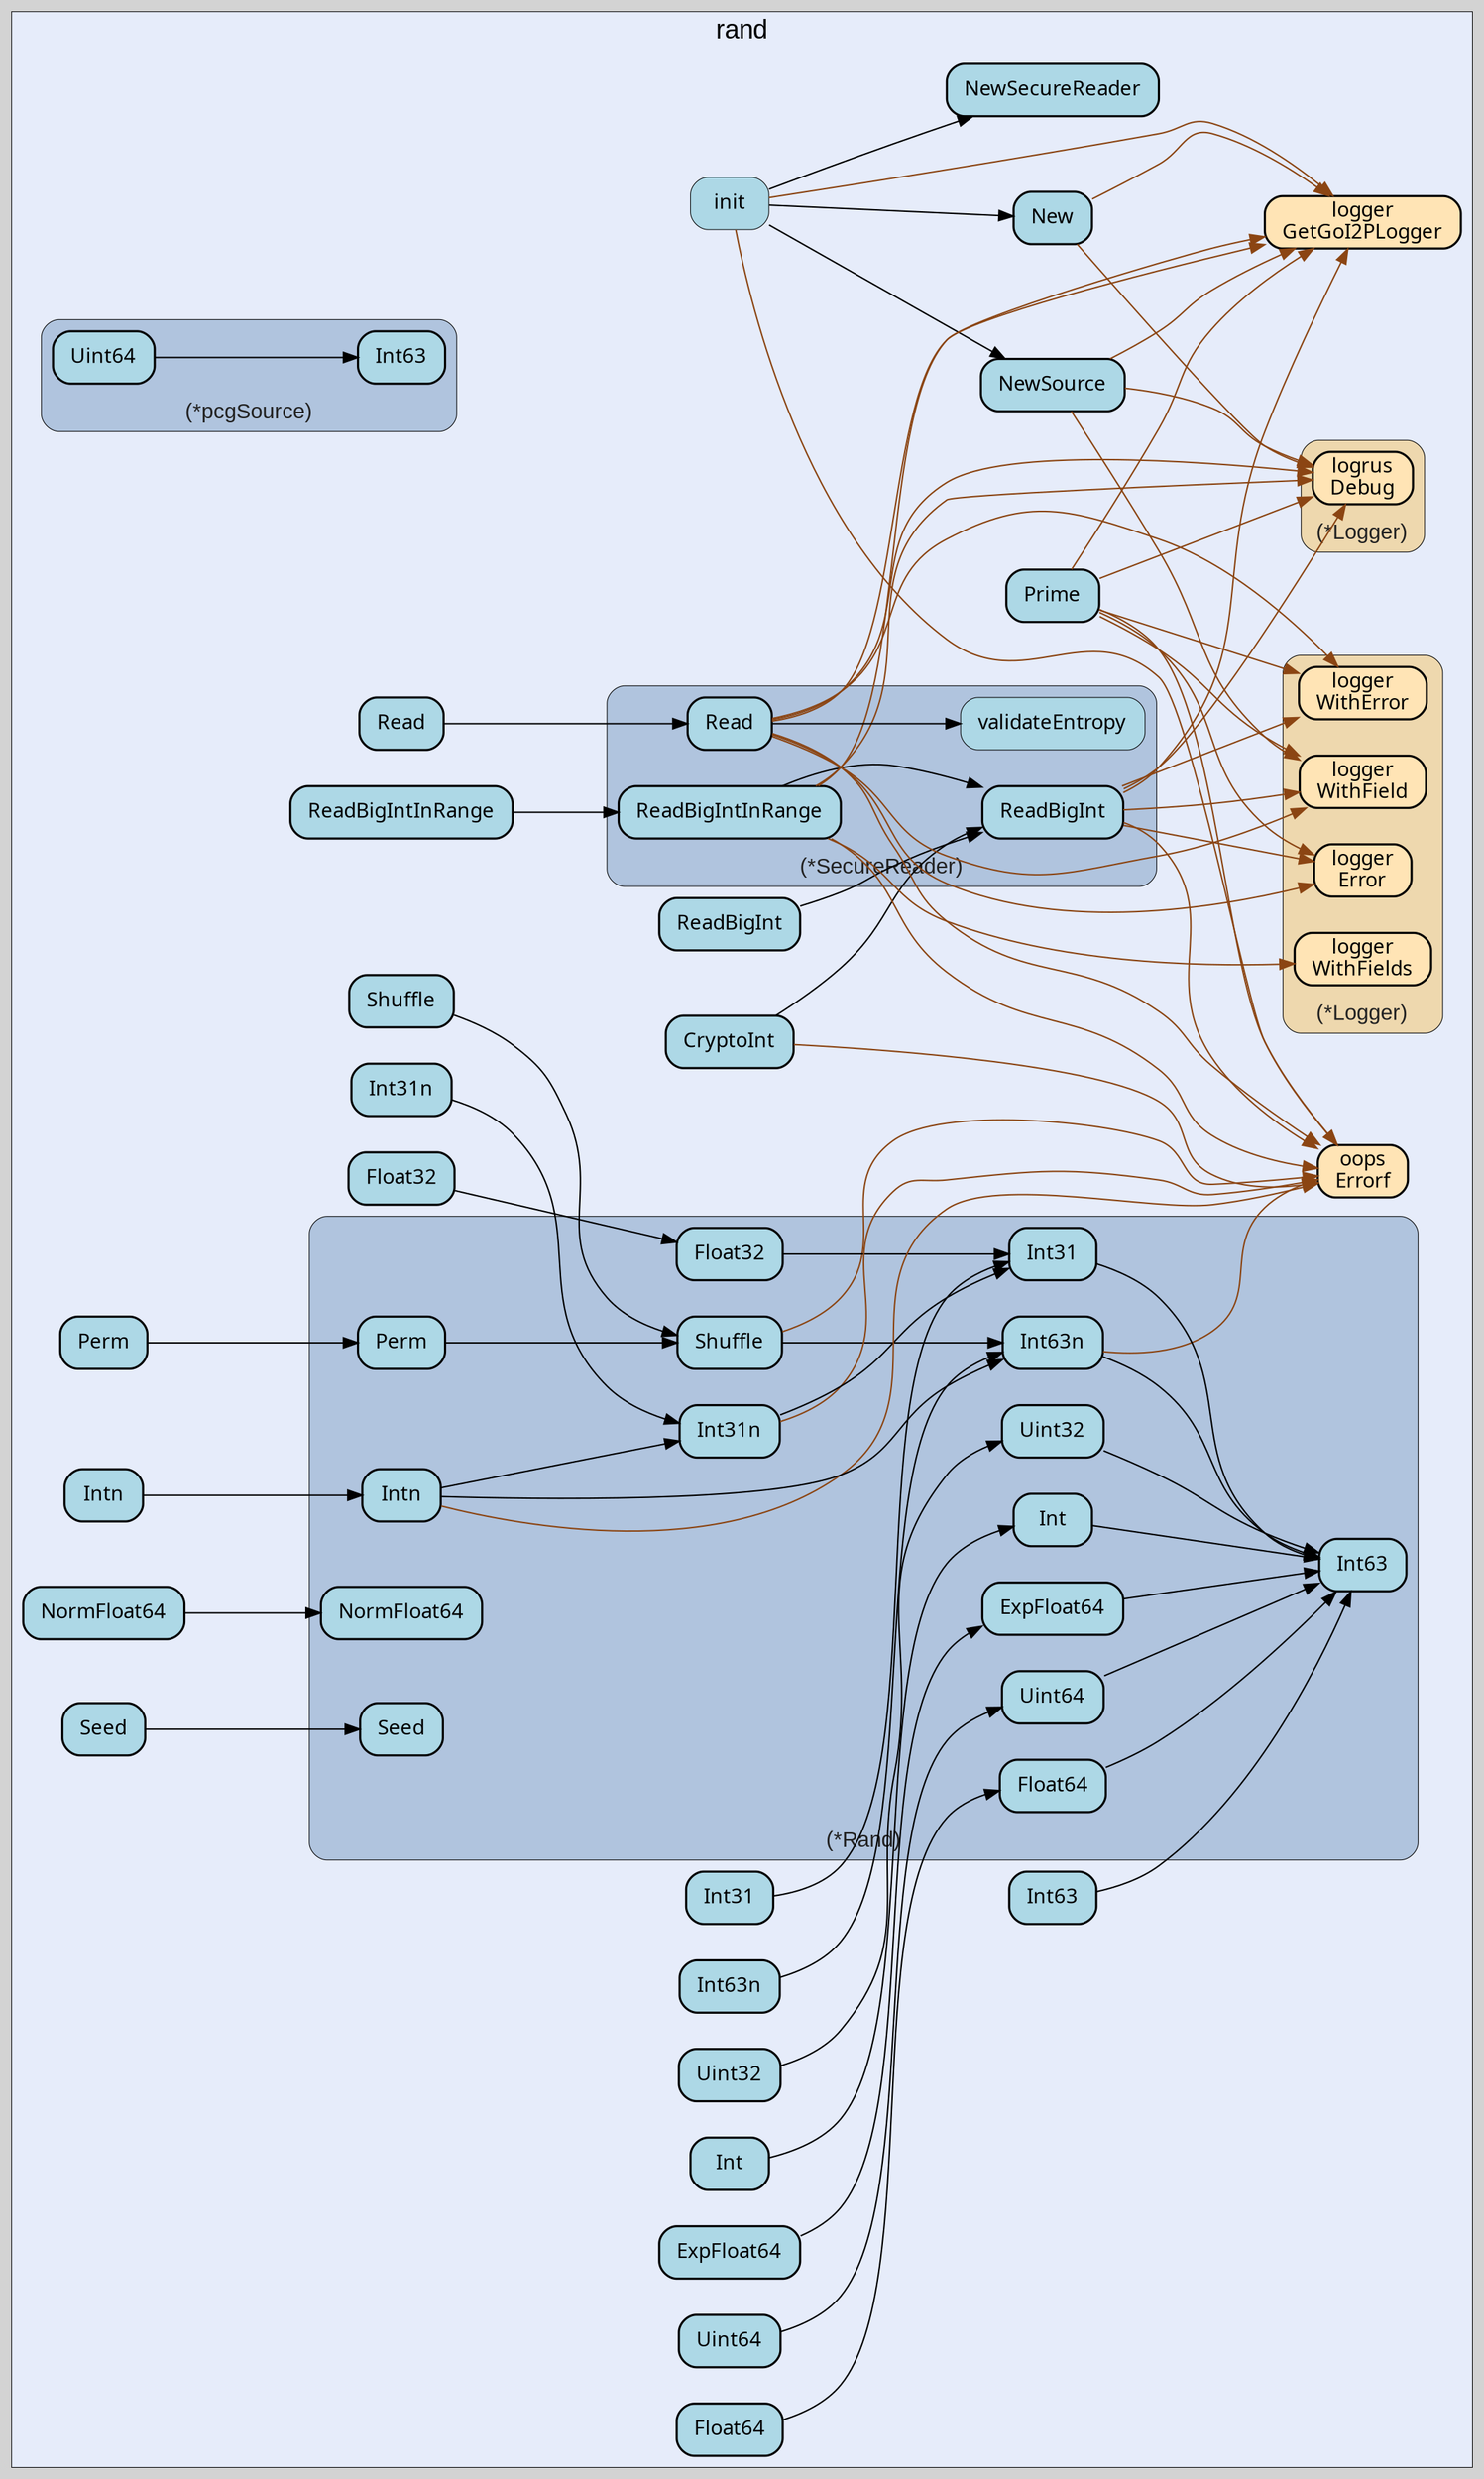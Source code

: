 digraph gocallvis {
    label="";
    labeljust="l";
    fontname="Arial";
    fontsize="14";
    rankdir="LR";
    bgcolor="lightgray";
    style="solid";
    penwidth="0.5";
    pad="0.0";
    nodesep="0.35";

    node [shape="box" style="filled,rounded" fillcolor="honeydew" fontname="Verdana" penwidth="1.0" margin="0.16,0.0"];
    edge [minlen="2"]

    subgraph "cluster_focus" {
        fontsize="18";
bgcolor="#e6ecfa";
label="rand";
labelloc="t";
labeljust="c";
        
        "github.com/go-i2p/crypto/rand.Int" [ fillcolor="lightblue" label="Int" penwidth="1.5" tooltip="github.com/go-i2p/crypto/rand.Int | defined in prng.go:280\nat prng.go:281: calling [(*github.com/go-i2p/crypto/rand.Rand).Int]" ]
        "github.com/samber/oops.Errorf" [ label="oops\nErrorf" penwidth="1.5" tooltip="github.com/samber/oops.Errorf | defined in oops.go:34" fillcolor="moccasin" ]
        "github.com/go-i2p/crypto/rand.Seed" [ tooltip="github.com/go-i2p/crypto/rand.Seed | defined in prng.go:255\nat prng.go:256: calling [(*github.com/go-i2p/crypto/rand.Rand).Seed]" fillcolor="lightblue" label="Seed" penwidth="1.5" ]
        "github.com/go-i2p/crypto/rand.Shuffle" [ fillcolor="lightblue" label="Shuffle" penwidth="1.5" tooltip="github.com/go-i2p/crypto/rand.Shuffle | defined in prng.go:315\nat prng.go:316: calling [(*github.com/go-i2p/crypto/rand.Rand).Shuffle]" ]
        "github.com/go-i2p/crypto/rand.ExpFloat64" [ label="ExpFloat64" penwidth="1.5" tooltip="github.com/go-i2p/crypto/rand.ExpFloat64 | defined in prng.go:325\nat prng.go:326: calling [(*github.com/go-i2p/crypto/rand.Rand).ExpFloat64]" fillcolor="lightblue" ]
        "github.com/go-i2p/logger.GetGoI2PLogger" [ fillcolor="moccasin" label="logger\nGetGoI2PLogger" penwidth="1.5" tooltip="github.com/go-i2p/logger.GetGoI2PLogger | defined in log.go:120" ]
        "github.com/go-i2p/crypto/rand.Int31n" [ fillcolor="lightblue" label="Int31n" penwidth="1.5" tooltip="github.com/go-i2p/crypto/rand.Int31n | defined in prng.go:290\nat prng.go:291: calling [(*github.com/go-i2p/crypto/rand.Rand).Int31n]" ]
        "github.com/go-i2p/crypto/rand.ReadBigIntInRange" [ fillcolor="lightblue" label="ReadBigIntInRange" penwidth="1.5" tooltip="github.com/go-i2p/crypto/rand.ReadBigIntInRange | defined in secure_reader.go:199\nat secure_reader.go:200: calling [(*github.com/go-i2p/crypto/rand.SecureReader).ReadBigIntInRange]" ]
        "github.com/go-i2p/crypto/rand.ReadBigInt" [ fillcolor="lightblue" label="ReadBigInt" penwidth="1.5" tooltip="github.com/go-i2p/crypto/rand.ReadBigInt | defined in secure_reader.go:194\nat secure_reader.go:195: calling [(*github.com/go-i2p/crypto/rand.SecureReader).ReadBigInt]" ]
        "github.com/go-i2p/crypto/rand.Perm" [ tooltip="github.com/go-i2p/crypto/rand.Perm | defined in prng.go:310\nat prng.go:311: calling [(*github.com/go-i2p/crypto/rand.Rand).Perm]" fillcolor="lightblue" label="Perm" penwidth="1.5" ]
        "github.com/go-i2p/crypto/rand.init" [ fillcolor="lightblue" label="init" penwidth="0.5" tooltip="github.com/go-i2p/crypto/rand.init | defined in .:0\nat prng.go:250: calling [github.com/go-i2p/crypto/rand.New]\nat constants.go:13: calling [github.com/samber/oops.Errorf]\nat constants.go:14: calling [github.com/samber/oops.Errorf]\nat constants.go:15: calling [github.com/samber/oops.Errorf]\nat constants.go:9: calling [github.com/go-i2p/logger.GetGoI2PLogger]\nat prng.go:250: calling [github.com/go-i2p/crypto/rand.NewSource]\nat secure_reader.go:147: calling [github.com/go-i2p/crypto/rand.NewSecureReader]" ]
        "github.com/go-i2p/crypto/rand.NewSource" [ fillcolor="lightblue" label="NewSource" penwidth="1.5" tooltip="github.com/go-i2p/crypto/rand.NewSource | defined in prng.go:34\nat prng.go:35: calling [github.com/go-i2p/logger.GetGoI2PLogger]\nat prng.go:36: calling [(*github.com/sirupsen/logrus.Logger).Debug]\nat prng.go:36: calling [(*github.com/go-i2p/logger.Logger).WithField]" ]
        "github.com/go-i2p/crypto/rand.New" [ penwidth="1.5" tooltip="github.com/go-i2p/crypto/rand.New | defined in prng.go:68\nat prng.go:70: calling [(*github.com/sirupsen/logrus.Logger).Debug]\nat prng.go:69: calling [github.com/go-i2p/logger.GetGoI2PLogger]" fillcolor="lightblue" label="New" ]
        "github.com/go-i2p/crypto/rand.NewSecureReader" [ penwidth="1.5" tooltip="github.com/go-i2p/crypto/rand.NewSecureReader | defined in secure_reader.go:20" fillcolor="lightblue" label="NewSecureReader" ]
        "github.com/go-i2p/crypto/rand.Uint32" [ fillcolor="lightblue" label="Uint32" penwidth="1.5" tooltip="github.com/go-i2p/crypto/rand.Uint32 | defined in prng.go:265\nat prng.go:266: calling [(*github.com/go-i2p/crypto/rand.Rand).Uint32]" ]
        "github.com/go-i2p/crypto/rand.Float32" [ fillcolor="lightblue" label="Float32" penwidth="1.5" tooltip="github.com/go-i2p/crypto/rand.Float32 | defined in prng.go:305\nat prng.go:306: calling [(*github.com/go-i2p/crypto/rand.Rand).Float32]" ]
        "github.com/go-i2p/crypto/rand.Prime" [ fillcolor="lightblue" label="Prime" penwidth="1.5" tooltip="github.com/go-i2p/crypto/rand.Prime | defined in secure_reader.go:170\nat secure_reader.go:174: calling [github.com/samber/oops.Errorf]\nat secure_reader.go:181: calling [github.com/samber/oops.Errorf]\nat secure_reader.go:171: calling [github.com/go-i2p/logger.GetGoI2PLogger]\nat secure_reader.go:180: calling [(*github.com/go-i2p/logger.Logger).Error]\nat secure_reader.go:180: calling [(*github.com/go-i2p/logger.Logger).WithError]\nat secure_reader.go:184: calling [(*github.com/sirupsen/logrus.Logger).Debug]\nat secure_reader.go:184: calling [(*github.com/go-i2p/logger.Logger).WithField]" ]
        "github.com/go-i2p/crypto/rand.Int63" [ fillcolor="lightblue" label="Int63" penwidth="1.5" tooltip="github.com/go-i2p/crypto/rand.Int63 | defined in prng.go:260\nat prng.go:261: calling [(*github.com/go-i2p/crypto/rand.Rand).Int63]" ]
        "github.com/go-i2p/crypto/rand.Read" [ fillcolor="lightblue" label="Read" penwidth="1.5" tooltip="github.com/go-i2p/crypto/rand.Read | defined in secure_reader.go:189\nat secure_reader.go:190: calling [(*github.com/go-i2p/crypto/rand.SecureReader).Read]" ]
        "github.com/go-i2p/crypto/rand.Uint64" [ tooltip="github.com/go-i2p/crypto/rand.Uint64 | defined in prng.go:270\nat prng.go:271: calling [(*github.com/go-i2p/crypto/rand.Rand).Uint64]" fillcolor="lightblue" label="Uint64" penwidth="1.5" ]
        "github.com/go-i2p/crypto/rand.Int31" [ fillcolor="lightblue" label="Int31" penwidth="1.5" tooltip="github.com/go-i2p/crypto/rand.Int31 | defined in prng.go:275\nat prng.go:276: calling [(*github.com/go-i2p/crypto/rand.Rand).Int31]" ]
        "github.com/go-i2p/crypto/rand.CryptoInt" [ fillcolor="lightblue" label="CryptoInt" penwidth="1.5" tooltip="github.com/go-i2p/crypto/rand.CryptoInt | defined in secure_reader.go:155\nat secure_reader.go:161: calling [(*github.com/go-i2p/crypto/rand.SecureReader).ReadBigInt]\nat secure_reader.go:157: calling [github.com/samber/oops.Errorf]" ]
        "github.com/go-i2p/crypto/rand.Float64" [ fillcolor="lightblue" label="Float64" penwidth="1.5" tooltip="github.com/go-i2p/crypto/rand.Float64 | defined in prng.go:300\nat prng.go:301: calling [(*github.com/go-i2p/crypto/rand.Rand).Float64]" ]
        "github.com/go-i2p/crypto/rand.Intn" [ penwidth="1.5" tooltip="github.com/go-i2p/crypto/rand.Intn | defined in prng.go:295\nat prng.go:296: calling [(*github.com/go-i2p/crypto/rand.Rand).Intn]" fillcolor="lightblue" label="Intn" ]
        "github.com/go-i2p/crypto/rand.Int63n" [ fillcolor="lightblue" label="Int63n" penwidth="1.5" tooltip="github.com/go-i2p/crypto/rand.Int63n | defined in prng.go:285\nat prng.go:286: calling [(*github.com/go-i2p/crypto/rand.Rand).Int63n]" ]
        "github.com/go-i2p/crypto/rand.NormFloat64" [ fillcolor="lightblue" label="NormFloat64" penwidth="1.5" tooltip="github.com/go-i2p/crypto/rand.NormFloat64 | defined in prng.go:320\nat prng.go:321: calling [(*github.com/go-i2p/crypto/rand.Rand).NormFloat64]" ]
        
        subgraph "cluster_*github.com/go-i2p/crypto/rand.Rand" {
        fontsize="15";
fontcolor="#222222";
labelloc="b";
style="rounded,filled";
label="(*Rand)";
penwidth="0.5";
fillcolor="lightsteelblue";
tooltip="type: *github.com/go-i2p/crypto/rand.Rand";
        
        "(*github.com/go-i2p/crypto/rand.Rand).Int" [ fillcolor="lightblue" label="Int" penwidth="1.5" tooltip="(*github.com/go-i2p/crypto/rand.Rand).Int | defined in prng.go:121\nat prng.go:122: calling [(*github.com/go-i2p/crypto/rand.Rand).Int63]" ]
        "(*github.com/go-i2p/crypto/rand.Rand).Int63" [ tooltip="(*github.com/go-i2p/crypto/rand.Rand).Int63 | defined in prng.go:90" fillcolor="lightblue" label="Int63" penwidth="1.5" ]
        "(*github.com/go-i2p/crypto/rand.Rand).Shuffle" [ fillcolor="lightblue" label="Shuffle" penwidth="1.5" tooltip="(*github.com/go-i2p/crypto/rand.Rand).Shuffle | defined in prng.go:199\nat prng.go:206: calling [(*github.com/go-i2p/crypto/rand.Rand).Int63n]\nat prng.go:201: calling [github.com/samber/oops.Errorf]" ]
        "(*github.com/go-i2p/crypto/rand.Rand).Int63n" [ fillcolor="lightblue" label="Int63n" penwidth="1.5" tooltip="(*github.com/go-i2p/crypto/rand.Rand).Int63n | defined in prng.go:128\nat prng.go:133: calling [(*github.com/go-i2p/crypto/rand.Rand).Int63]\nat prng.go:136: calling [(*github.com/go-i2p/crypto/rand.Rand).Int63]\nat prng.go:138: calling [(*github.com/go-i2p/crypto/rand.Rand).Int63]\nat prng.go:130: calling [github.com/samber/oops.Errorf]" ]
        "(*github.com/go-i2p/crypto/rand.Rand).Perm" [ label="Perm" penwidth="1.5" tooltip="(*github.com/go-i2p/crypto/rand.Rand).Perm | defined in prng.go:188\nat prng.go:193: calling [(*github.com/go-i2p/crypto/rand.Rand).Shuffle]" fillcolor="lightblue" ]
        "(*github.com/go-i2p/crypto/rand.Rand).Seed" [ fillcolor="lightblue" label="Seed" penwidth="1.5" tooltip="(*github.com/go-i2p/crypto/rand.Rand).Seed | defined in prng.go:81" ]
        "(*github.com/go-i2p/crypto/rand.Rand).Uint32" [ penwidth="1.5" tooltip="(*github.com/go-i2p/crypto/rand.Rand).Uint32 | defined in prng.go:98\nat prng.go:99: calling [(*github.com/go-i2p/crypto/rand.Rand).Int63]" fillcolor="lightblue" label="Uint32" ]
        "(*github.com/go-i2p/crypto/rand.Rand).ExpFloat64" [ fillcolor="lightblue" label="ExpFloat64" penwidth="1.5" tooltip="(*github.com/go-i2p/crypto/rand.Rand).ExpFloat64 | defined in prng.go:239\nat prng.go:242: calling [(*github.com/go-i2p/crypto/rand.Rand).Int63]" ]
        "(*github.com/go-i2p/crypto/rand.Rand).Int31" [ fillcolor="lightblue" label="Int31" penwidth="1.5" tooltip="(*github.com/go-i2p/crypto/rand.Rand).Int31 | defined in prng.go:115\nat prng.go:116: calling [(*github.com/go-i2p/crypto/rand.Rand).Int63]" ]
        "(*github.com/go-i2p/crypto/rand.Rand).Float32" [ penwidth="1.5" tooltip="(*github.com/go-i2p/crypto/rand.Rand).Float32 | defined in prng.go:181\nat prng.go:183: calling [(*github.com/go-i2p/crypto/rand.Rand).Int31]" fillcolor="lightblue" label="Float32" ]
        "(*github.com/go-i2p/crypto/rand.Rand).Int31n" [ penwidth="1.5" tooltip="(*github.com/go-i2p/crypto/rand.Rand).Int31n | defined in prng.go:145\nat prng.go:150: calling [(*github.com/go-i2p/crypto/rand.Rand).Int31]\nat prng.go:153: calling [(*github.com/go-i2p/crypto/rand.Rand).Int31]\nat prng.go:155: calling [(*github.com/go-i2p/crypto/rand.Rand).Int31]\nat prng.go:147: calling [github.com/samber/oops.Errorf]" fillcolor="lightblue" label="Int31n" ]
        "(*github.com/go-i2p/crypto/rand.Rand).Uint64" [ fillcolor="lightblue" label="Uint64" penwidth="1.5" tooltip="(*github.com/go-i2p/crypto/rand.Rand).Uint64 | defined in prng.go:104\nat prng.go:110: calling [(*github.com/go-i2p/crypto/rand.Rand).Int63]\nat prng.go:110: calling [(*github.com/go-i2p/crypto/rand.Rand).Int63]" ]
        "(*github.com/go-i2p/crypto/rand.Rand).Intn" [ fillcolor="lightblue" label="Intn" penwidth="1.5" tooltip="(*github.com/go-i2p/crypto/rand.Rand).Intn | defined in prng.go:162\nat prng.go:167: calling [(*github.com/go-i2p/crypto/rand.Rand).Int31n]\nat prng.go:164: calling [github.com/samber/oops.Errorf]\nat prng.go:169: calling [(*github.com/go-i2p/crypto/rand.Rand).Int63n]" ]
        "(*github.com/go-i2p/crypto/rand.Rand).Float64" [ tooltip="(*github.com/go-i2p/crypto/rand.Rand).Float64 | defined in prng.go:174\nat prng.go:176: calling [(*github.com/go-i2p/crypto/rand.Rand).Int63]" fillcolor="lightblue" label="Float64" penwidth="1.5" ]
        "(*github.com/go-i2p/crypto/rand.Rand).NormFloat64" [ label="NormFloat64" penwidth="1.5" tooltip="(*github.com/go-i2p/crypto/rand.Rand).NormFloat64 | defined in prng.go:213" fillcolor="lightblue" ]
        
    }

        subgraph "cluster_*github.com/go-i2p/crypto/rand.SecureReader" {
        penwidth="0.5";
fontsize="15";
labelloc="b";
style="rounded,filled";
fillcolor="lightsteelblue";
tooltip="type: *github.com/go-i2p/crypto/rand.SecureReader";
fontcolor="#222222";
label="(*SecureReader)";
        
        "(*github.com/go-i2p/crypto/rand.SecureReader).ReadBigInt" [ penwidth="1.5" tooltip="(*github.com/go-i2p/crypto/rand.SecureReader).ReadBigInt | defined in secure_reader.go:57\nat secure_reader.go:61: calling [github.com/samber/oops.Errorf]\nat secure_reader.go:81: calling [github.com/samber/oops.Errorf]\nat secure_reader.go:69: calling [github.com/samber/oops.Errorf]\nat secure_reader.go:74: calling [(*github.com/go-i2p/logger.Logger).WithField]\nat secure_reader.go:78: calling [(*github.com/go-i2p/logger.Logger).WithField]\nat secure_reader.go:82: calling [(*github.com/go-i2p/logger.Logger).WithError]\nat secure_reader.go:68: calling [(*github.com/go-i2p/logger.Logger).WithError]\nat secure_reader.go:74: calling [(*github.com/sirupsen/logrus.Logger).Debug]\nat secure_reader.go:78: calling [(*github.com/sirupsen/logrus.Logger).Debug]\nat secure_reader.go:58: calling [github.com/go-i2p/logger.GetGoI2PLogger]\nat secure_reader.go:82: calling [(*github.com/go-i2p/logger.Logger).Error]\nat secure_reader.go:68: calling [(*github.com/go-i2p/logger.Logger).Error]" fillcolor="lightblue" label="ReadBigInt" ]
        "(*github.com/go-i2p/crypto/rand.SecureReader).ReadBigIntInRange" [ label="ReadBigIntInRange" penwidth="1.5" tooltip="(*github.com/go-i2p/crypto/rand.SecureReader).ReadBigIntInRange | defined in secure_reader.go:87\nat secure_reader.go:110: calling [(*github.com/sirupsen/logrus.Logger).Debug]\nat secure_reader.go:88: calling [github.com/go-i2p/logger.GetGoI2PLogger]\nat secure_reader.go:98: calling [(*github.com/go-i2p/crypto/rand.SecureReader).ReadBigInt]\nat secure_reader.go:106: calling [(*github.com/go-i2p/logger.Logger).WithFields]\nat secure_reader.go:91: calling [github.com/samber/oops.Errorf]\nat secure_reader.go:100: calling [github.com/samber/oops.Errorf]" fillcolor="lightblue" ]
        "(*github.com/go-i2p/crypto/rand.SecureReader).Read" [ label="Read" penwidth="1.5" tooltip="(*github.com/go-i2p/crypto/rand.SecureReader).Read | defined in secure_reader.go:28\nat secure_reader.go:29: calling [github.com/go-i2p/logger.GetGoI2PLogger]\nat secure_reader.go:52: calling [(*github.com/go-i2p/logger.Logger).Error]\nat secure_reader.go:35: calling [(*github.com/go-i2p/logger.Logger).Error]\nat secure_reader.go:52: calling [(*github.com/go-i2p/logger.Logger).WithError]\nat secure_reader.go:35: calling [(*github.com/go-i2p/logger.Logger).WithError]\nat secure_reader.go:47: calling [(*github.com/sirupsen/logrus.Logger).Debug]\nat secure_reader.go:42: calling [(*github.com/sirupsen/logrus.Logger).Debug]\nat secure_reader.go:47: calling [(*github.com/go-i2p/logger.Logger).WithField]\nat secure_reader.go:42: calling [(*github.com/go-i2p/logger.Logger).WithField]\nat secure_reader.go:41: calling [(*github.com/go-i2p/crypto/rand.SecureReader).validateEntropy]\nat secure_reader.go:51: calling [github.com/samber/oops.Errorf]\nat secure_reader.go:36: calling [github.com/samber/oops.Errorf]" fillcolor="lightblue" ]
        "(*github.com/go-i2p/crypto/rand.SecureReader).validateEntropy" [ fillcolor="lightblue" label="validateEntropy" penwidth="0.5" tooltip="(*github.com/go-i2p/crypto/rand.SecureReader).validateEntropy | defined in secure_reader.go:116" ]
        
    }

        subgraph "cluster_*github.com/go-i2p/crypto/rand.pcgSource" {
        tooltip="type: *github.com/go-i2p/crypto/rand.pcgSource";
fontsize="15";
style="rounded,filled";
fillcolor="lightsteelblue";
penwidth="0.5";
fontcolor="#222222";
labelloc="b";
label="(*pcgSource)";
        
        "(*github.com/go-i2p/crypto/rand.pcgSource).Uint64" [ penwidth="1.5" tooltip="(*github.com/go-i2p/crypto/rand.pcgSource).Uint64 | defined in prng.go:49\nat prng.go:54: calling [(*github.com/go-i2p/crypto/rand.pcgSource).Int63]\nat prng.go:54: calling [(*github.com/go-i2p/crypto/rand.pcgSource).Int63]" fillcolor="lightblue" label="Uint64" ]
        "(*github.com/go-i2p/crypto/rand.pcgSource).Int63" [ fillcolor="lightblue" label="Int63" penwidth="1.5" tooltip="(*github.com/go-i2p/crypto/rand.pcgSource).Int63 | defined in prng.go:41" ]
        
    }

        subgraph "cluster_*github.com/go-i2p/logger.Logger" {
        fillcolor="wheat2";
label="(*Logger)";
tooltip="type: *github.com/go-i2p/logger.Logger";
penwidth="0.5";
fontsize="15";
fontcolor="#222222";
labelloc="b";
style="rounded,filled";
        
        "(*github.com/go-i2p/logger.Logger).WithError" [ tooltip="(*github.com/go-i2p/logger.Logger).WithError | defined in log.go:66" fillcolor="moccasin" label="logger\nWithError" penwidth="1.5" ]
        "(*github.com/go-i2p/logger.Logger).Error" [ fillcolor="moccasin" label="logger\nError" penwidth="1.5" tooltip="(*github.com/go-i2p/logger.Logger).Error | defined in log.go:42" ]
        "(*github.com/go-i2p/logger.Logger).WithField" [ fillcolor="moccasin" label="logger\nWithField" penwidth="1.5" tooltip="(*github.com/go-i2p/logger.Logger).WithField | defined in log.go:54" ]
        "(*github.com/go-i2p/logger.Logger).WithFields" [ fillcolor="moccasin" label="logger\nWithFields" penwidth="1.5" tooltip="(*github.com/go-i2p/logger.Logger).WithFields | defined in log.go:60" ]
        
    }

        subgraph "cluster_*github.com/sirupsen/logrus.Logger" {
        fontcolor="#222222";
labelloc="b";
style="rounded,filled";
fillcolor="wheat2";
label="(*Logger)";
tooltip="type: *github.com/sirupsen/logrus.Logger";
penwidth="0.5";
fontsize="15";
        
        "(*github.com/sirupsen/logrus.Logger).Debug" [ fillcolor="moccasin" label="logrus\nDebug" penwidth="1.5" tooltip="(*github.com/sirupsen/logrus.Logger).Debug | defined in logger.go:221" ]
        
    }

    }

    "(*github.com/go-i2p/crypto/rand.SecureReader).ReadBigIntInRange" -> "(*github.com/sirupsen/logrus.Logger).Debug" [ color="saddlebrown" tooltip="at secure_reader.go:110: calling [(*github.com/sirupsen/logrus.Logger).Debug]" ]
    "(*github.com/go-i2p/crypto/rand.SecureReader).ReadBigInt" -> "github.com/samber/oops.Errorf" [ color="saddlebrown" tooltip="at secure_reader.go:61: calling [github.com/samber/oops.Errorf]\nat secure_reader.go:81: calling [github.com/samber/oops.Errorf]\nat secure_reader.go:69: calling [github.com/samber/oops.Errorf]" ]
    "(*github.com/go-i2p/crypto/rand.SecureReader).ReadBigInt" -> "(*github.com/go-i2p/logger.Logger).WithField" [ color="saddlebrown" tooltip="at secure_reader.go:74: calling [(*github.com/go-i2p/logger.Logger).WithField]\nat secure_reader.go:78: calling [(*github.com/go-i2p/logger.Logger).WithField]" ]
    "github.com/go-i2p/crypto/rand.init" -> "github.com/go-i2p/crypto/rand.New" [ tooltip="at prng.go:250: calling [github.com/go-i2p/crypto/rand.New]" ]
    "github.com/go-i2p/crypto/rand.Prime" -> "github.com/samber/oops.Errorf" [ color="saddlebrown" tooltip="at secure_reader.go:174: calling [github.com/samber/oops.Errorf]\nat secure_reader.go:181: calling [github.com/samber/oops.Errorf]" ]
    "github.com/go-i2p/crypto/rand.Seed" -> "(*github.com/go-i2p/crypto/rand.Rand).Seed" [ tooltip="at prng.go:256: calling [(*github.com/go-i2p/crypto/rand.Rand).Seed]" ]
    "(*github.com/go-i2p/crypto/rand.Rand).Int31" -> "(*github.com/go-i2p/crypto/rand.Rand).Int63" [ tooltip="at prng.go:116: calling [(*github.com/go-i2p/crypto/rand.Rand).Int63]" ]
    "(*github.com/go-i2p/crypto/rand.SecureReader).ReadBigInt" -> "(*github.com/go-i2p/logger.Logger).WithError" [ color="saddlebrown" tooltip="at secure_reader.go:82: calling [(*github.com/go-i2p/logger.Logger).WithError]\nat secure_reader.go:68: calling [(*github.com/go-i2p/logger.Logger).WithError]" ]
    "github.com/go-i2p/crypto/rand.init" -> "github.com/samber/oops.Errorf" [ tooltip="at constants.go:13: calling [github.com/samber/oops.Errorf]\nat constants.go:14: calling [github.com/samber/oops.Errorf]\nat constants.go:15: calling [github.com/samber/oops.Errorf]" color="saddlebrown" ]
    "github.com/go-i2p/crypto/rand.New" -> "(*github.com/sirupsen/logrus.Logger).Debug" [ color="saddlebrown" tooltip="at prng.go:70: calling [(*github.com/sirupsen/logrus.Logger).Debug]" ]
    "github.com/go-i2p/crypto/rand.Uint32" -> "(*github.com/go-i2p/crypto/rand.Rand).Uint32" [ tooltip="at prng.go:266: calling [(*github.com/go-i2p/crypto/rand.Rand).Uint32]" ]
    "github.com/go-i2p/crypto/rand.Intn" -> "(*github.com/go-i2p/crypto/rand.Rand).Intn" [ tooltip="at prng.go:296: calling [(*github.com/go-i2p/crypto/rand.Rand).Intn]" ]
    "(*github.com/go-i2p/crypto/rand.SecureReader).ReadBigIntInRange" -> "github.com/go-i2p/logger.GetGoI2PLogger" [ color="saddlebrown" tooltip="at secure_reader.go:88: calling [github.com/go-i2p/logger.GetGoI2PLogger]" ]
    "github.com/go-i2p/crypto/rand.Int63" -> "(*github.com/go-i2p/crypto/rand.Rand).Int63" [ tooltip="at prng.go:261: calling [(*github.com/go-i2p/crypto/rand.Rand).Int63]" ]
    "(*github.com/go-i2p/crypto/rand.SecureReader).Read" -> "github.com/go-i2p/logger.GetGoI2PLogger" [ color="saddlebrown" tooltip="at secure_reader.go:29: calling [github.com/go-i2p/logger.GetGoI2PLogger]" ]
    "github.com/go-i2p/crypto/rand.Int31" -> "(*github.com/go-i2p/crypto/rand.Rand).Int31" [ tooltip="at prng.go:276: calling [(*github.com/go-i2p/crypto/rand.Rand).Int31]" ]
    "github.com/go-i2p/crypto/rand.Int63n" -> "(*github.com/go-i2p/crypto/rand.Rand).Int63n" [ tooltip="at prng.go:286: calling [(*github.com/go-i2p/crypto/rand.Rand).Int63n]" ]
    "(*github.com/go-i2p/crypto/rand.SecureReader).ReadBigInt" -> "(*github.com/sirupsen/logrus.Logger).Debug" [ color="saddlebrown" tooltip="at secure_reader.go:74: calling [(*github.com/sirupsen/logrus.Logger).Debug]\nat secure_reader.go:78: calling [(*github.com/sirupsen/logrus.Logger).Debug]" ]
    "github.com/go-i2p/crypto/rand.init" -> "github.com/go-i2p/logger.GetGoI2PLogger" [ tooltip="at constants.go:9: calling [github.com/go-i2p/logger.GetGoI2PLogger]" color="saddlebrown" ]
    "github.com/go-i2p/crypto/rand.Prime" -> "github.com/go-i2p/logger.GetGoI2PLogger" [ tooltip="at secure_reader.go:171: calling [github.com/go-i2p/logger.GetGoI2PLogger]" color="saddlebrown" ]
    "(*github.com/go-i2p/crypto/rand.Rand).Intn" -> "(*github.com/go-i2p/crypto/rand.Rand).Int31n" [ tooltip="at prng.go:167: calling [(*github.com/go-i2p/crypto/rand.Rand).Int31n]" ]
    "(*github.com/go-i2p/crypto/rand.Rand).Float64" -> "(*github.com/go-i2p/crypto/rand.Rand).Int63" [ tooltip="at prng.go:176: calling [(*github.com/go-i2p/crypto/rand.Rand).Int63]" ]
    "(*github.com/go-i2p/crypto/rand.SecureReader).ReadBigIntInRange" -> "(*github.com/go-i2p/crypto/rand.SecureReader).ReadBigInt" [ tooltip="at secure_reader.go:98: calling [(*github.com/go-i2p/crypto/rand.SecureReader).ReadBigInt]" ]
    "github.com/go-i2p/crypto/rand.Shuffle" -> "(*github.com/go-i2p/crypto/rand.Rand).Shuffle" [ tooltip="at prng.go:316: calling [(*github.com/go-i2p/crypto/rand.Rand).Shuffle]" ]
    "github.com/go-i2p/crypto/rand.ReadBigIntInRange" -> "(*github.com/go-i2p/crypto/rand.SecureReader).ReadBigIntInRange" [ tooltip="at secure_reader.go:200: calling [(*github.com/go-i2p/crypto/rand.SecureReader).ReadBigIntInRange]" ]
    "github.com/go-i2p/crypto/rand.NormFloat64" -> "(*github.com/go-i2p/crypto/rand.Rand).NormFloat64" [ tooltip="at prng.go:321: calling [(*github.com/go-i2p/crypto/rand.Rand).NormFloat64]" ]
    "(*github.com/go-i2p/crypto/rand.Rand).Int31n" -> "(*github.com/go-i2p/crypto/rand.Rand).Int31" [ tooltip="at prng.go:150: calling [(*github.com/go-i2p/crypto/rand.Rand).Int31]\nat prng.go:153: calling [(*github.com/go-i2p/crypto/rand.Rand).Int31]\nat prng.go:155: calling [(*github.com/go-i2p/crypto/rand.Rand).Int31]" ]
    "github.com/go-i2p/crypto/rand.Uint64" -> "(*github.com/go-i2p/crypto/rand.Rand).Uint64" [ tooltip="at prng.go:271: calling [(*github.com/go-i2p/crypto/rand.Rand).Uint64]" ]
    "(*github.com/go-i2p/crypto/rand.Rand).Int63n" -> "(*github.com/go-i2p/crypto/rand.Rand).Int63" [ tooltip="at prng.go:133: calling [(*github.com/go-i2p/crypto/rand.Rand).Int63]\nat prng.go:136: calling [(*github.com/go-i2p/crypto/rand.Rand).Int63]\nat prng.go:138: calling [(*github.com/go-i2p/crypto/rand.Rand).Int63]" ]
    "(*github.com/go-i2p/crypto/rand.Rand).Perm" -> "(*github.com/go-i2p/crypto/rand.Rand).Shuffle" [ tooltip="at prng.go:193: calling [(*github.com/go-i2p/crypto/rand.Rand).Shuffle]" ]
    "(*github.com/go-i2p/crypto/rand.Rand).Uint32" -> "(*github.com/go-i2p/crypto/rand.Rand).Int63" [ tooltip="at prng.go:99: calling [(*github.com/go-i2p/crypto/rand.Rand).Int63]" ]
    "github.com/go-i2p/crypto/rand.Int31n" -> "(*github.com/go-i2p/crypto/rand.Rand).Int31n" [ tooltip="at prng.go:291: calling [(*github.com/go-i2p/crypto/rand.Rand).Int31n]" ]
    "github.com/go-i2p/crypto/rand.Prime" -> "(*github.com/go-i2p/logger.Logger).Error" [ color="saddlebrown" tooltip="at secure_reader.go:180: calling [(*github.com/go-i2p/logger.Logger).Error]" ]
    "(*github.com/go-i2p/crypto/rand.SecureReader).Read" -> "(*github.com/go-i2p/logger.Logger).Error" [ color="saddlebrown" tooltip="at secure_reader.go:52: calling [(*github.com/go-i2p/logger.Logger).Error]\nat secure_reader.go:35: calling [(*github.com/go-i2p/logger.Logger).Error]" ]
    "(*github.com/go-i2p/crypto/rand.SecureReader).ReadBigInt" -> "github.com/go-i2p/logger.GetGoI2PLogger" [ tooltip="at secure_reader.go:58: calling [github.com/go-i2p/logger.GetGoI2PLogger]" color="saddlebrown" ]
    "github.com/go-i2p/crypto/rand.NewSource" -> "github.com/go-i2p/logger.GetGoI2PLogger" [ color="saddlebrown" tooltip="at prng.go:35: calling [github.com/go-i2p/logger.GetGoI2PLogger]" ]
    "github.com/go-i2p/crypto/rand.Prime" -> "(*github.com/go-i2p/logger.Logger).WithError" [ color="saddlebrown" tooltip="at secure_reader.go:180: calling [(*github.com/go-i2p/logger.Logger).WithError]" ]
    "(*github.com/go-i2p/crypto/rand.Rand).Intn" -> "github.com/samber/oops.Errorf" [ color="saddlebrown" tooltip="at prng.go:164: calling [github.com/samber/oops.Errorf]" ]
    "(*github.com/go-i2p/crypto/rand.SecureReader).Read" -> "(*github.com/go-i2p/logger.Logger).WithError" [ color="saddlebrown" tooltip="at secure_reader.go:52: calling [(*github.com/go-i2p/logger.Logger).WithError]\nat secure_reader.go:35: calling [(*github.com/go-i2p/logger.Logger).WithError]" ]
    "github.com/go-i2p/crypto/rand.ExpFloat64" -> "(*github.com/go-i2p/crypto/rand.Rand).ExpFloat64" [ tooltip="at prng.go:326: calling [(*github.com/go-i2p/crypto/rand.Rand).ExpFloat64]" ]
    "(*github.com/go-i2p/crypto/rand.Rand).Float32" -> "(*github.com/go-i2p/crypto/rand.Rand).Int31" [ tooltip="at prng.go:183: calling [(*github.com/go-i2p/crypto/rand.Rand).Int31]" ]
    "github.com/go-i2p/crypto/rand.Perm" -> "(*github.com/go-i2p/crypto/rand.Rand).Perm" [ tooltip="at prng.go:311: calling [(*github.com/go-i2p/crypto/rand.Rand).Perm]" ]
    "github.com/go-i2p/crypto/rand.New" -> "github.com/go-i2p/logger.GetGoI2PLogger" [ color="saddlebrown" tooltip="at prng.go:69: calling [github.com/go-i2p/logger.GetGoI2PLogger]" ]
    "(*github.com/go-i2p/crypto/rand.SecureReader).Read" -> "(*github.com/sirupsen/logrus.Logger).Debug" [ color="saddlebrown" tooltip="at secure_reader.go:47: calling [(*github.com/sirupsen/logrus.Logger).Debug]\nat secure_reader.go:42: calling [(*github.com/sirupsen/logrus.Logger).Debug]" ]
    "github.com/go-i2p/crypto/rand.CryptoInt" -> "(*github.com/go-i2p/crypto/rand.SecureReader).ReadBigInt" [ tooltip="at secure_reader.go:161: calling [(*github.com/go-i2p/crypto/rand.SecureReader).ReadBigInt]" ]
    "github.com/go-i2p/crypto/rand.NewSource" -> "(*github.com/sirupsen/logrus.Logger).Debug" [ color="saddlebrown" tooltip="at prng.go:36: calling [(*github.com/sirupsen/logrus.Logger).Debug]" ]
    "github.com/go-i2p/crypto/rand.Read" -> "(*github.com/go-i2p/crypto/rand.SecureReader).Read" [ tooltip="at secure_reader.go:190: calling [(*github.com/go-i2p/crypto/rand.SecureReader).Read]" ]
    "(*github.com/go-i2p/crypto/rand.Rand).Intn" -> "(*github.com/go-i2p/crypto/rand.Rand).Int63n" [ tooltip="at prng.go:169: calling [(*github.com/go-i2p/crypto/rand.Rand).Int63n]" ]
    "(*github.com/go-i2p/crypto/rand.SecureReader).Read" -> "(*github.com/go-i2p/logger.Logger).WithField" [ color="saddlebrown" tooltip="at secure_reader.go:47: calling [(*github.com/go-i2p/logger.Logger).WithField]\nat secure_reader.go:42: calling [(*github.com/go-i2p/logger.Logger).WithField]" ]
    "github.com/go-i2p/crypto/rand.ReadBigInt" -> "(*github.com/go-i2p/crypto/rand.SecureReader).ReadBigInt" [ tooltip="at secure_reader.go:195: calling [(*github.com/go-i2p/crypto/rand.SecureReader).ReadBigInt]" ]
    "(*github.com/go-i2p/crypto/rand.SecureReader).Read" -> "(*github.com/go-i2p/crypto/rand.SecureReader).validateEntropy" [ tooltip="at secure_reader.go:41: calling [(*github.com/go-i2p/crypto/rand.SecureReader).validateEntropy]" ]
    "(*github.com/go-i2p/crypto/rand.Rand).Uint64" -> "(*github.com/go-i2p/crypto/rand.Rand).Int63" [ tooltip="at prng.go:110: calling [(*github.com/go-i2p/crypto/rand.Rand).Int63]\nat prng.go:110: calling [(*github.com/go-i2p/crypto/rand.Rand).Int63]" ]
    "github.com/go-i2p/crypto/rand.CryptoInt" -> "github.com/samber/oops.Errorf" [ color="saddlebrown" tooltip="at secure_reader.go:157: calling [github.com/samber/oops.Errorf]" ]
    "(*github.com/go-i2p/crypto/rand.SecureReader).ReadBigIntInRange" -> "(*github.com/go-i2p/logger.Logger).WithFields" [ color="saddlebrown" tooltip="at secure_reader.go:106: calling [(*github.com/go-i2p/logger.Logger).WithFields]" ]
    "(*github.com/go-i2p/crypto/rand.Rand).Int63n" -> "github.com/samber/oops.Errorf" [ color="saddlebrown" tooltip="at prng.go:130: calling [github.com/samber/oops.Errorf]" ]
    "(*github.com/go-i2p/crypto/rand.Rand).Shuffle" -> "(*github.com/go-i2p/crypto/rand.Rand).Int63n" [ tooltip="at prng.go:206: calling [(*github.com/go-i2p/crypto/rand.Rand).Int63n]" ]
    "(*github.com/go-i2p/crypto/rand.Rand).ExpFloat64" -> "(*github.com/go-i2p/crypto/rand.Rand).Int63" [ tooltip="at prng.go:242: calling [(*github.com/go-i2p/crypto/rand.Rand).Int63]" ]
    "(*github.com/go-i2p/crypto/rand.Rand).Int31n" -> "github.com/samber/oops.Errorf" [ color="saddlebrown" tooltip="at prng.go:147: calling [github.com/samber/oops.Errorf]" ]
    "github.com/go-i2p/crypto/rand.NewSource" -> "(*github.com/go-i2p/logger.Logger).WithField" [ tooltip="at prng.go:36: calling [(*github.com/go-i2p/logger.Logger).WithField]" color="saddlebrown" ]
    "github.com/go-i2p/crypto/rand.init" -> "github.com/go-i2p/crypto/rand.NewSource" [ tooltip="at prng.go:250: calling [github.com/go-i2p/crypto/rand.NewSource]" ]
    "github.com/go-i2p/crypto/rand.Prime" -> "(*github.com/sirupsen/logrus.Logger).Debug" [ tooltip="at secure_reader.go:184: calling [(*github.com/sirupsen/logrus.Logger).Debug]" color="saddlebrown" ]
    "(*github.com/go-i2p/crypto/rand.SecureReader).ReadBigIntInRange" -> "github.com/samber/oops.Errorf" [ color="saddlebrown" tooltip="at secure_reader.go:91: calling [github.com/samber/oops.Errorf]\nat secure_reader.go:100: calling [github.com/samber/oops.Errorf]" ]
    "(*github.com/go-i2p/crypto/rand.Rand).Int" -> "(*github.com/go-i2p/crypto/rand.Rand).Int63" [ tooltip="at prng.go:122: calling [(*github.com/go-i2p/crypto/rand.Rand).Int63]" ]
    "github.com/go-i2p/crypto/rand.Int" -> "(*github.com/go-i2p/crypto/rand.Rand).Int" [ tooltip="at prng.go:281: calling [(*github.com/go-i2p/crypto/rand.Rand).Int]" ]
    "(*github.com/go-i2p/crypto/rand.Rand).Shuffle" -> "github.com/samber/oops.Errorf" [ color="saddlebrown" tooltip="at prng.go:201: calling [github.com/samber/oops.Errorf]" ]
    "github.com/go-i2p/crypto/rand.Float32" -> "(*github.com/go-i2p/crypto/rand.Rand).Float32" [ tooltip="at prng.go:306: calling [(*github.com/go-i2p/crypto/rand.Rand).Float32]" ]
    "github.com/go-i2p/crypto/rand.Prime" -> "(*github.com/go-i2p/logger.Logger).WithField" [ color="saddlebrown" tooltip="at secure_reader.go:184: calling [(*github.com/go-i2p/logger.Logger).WithField]" ]
    "github.com/go-i2p/crypto/rand.Float64" -> "(*github.com/go-i2p/crypto/rand.Rand).Float64" [ tooltip="at prng.go:301: calling [(*github.com/go-i2p/crypto/rand.Rand).Float64]" ]
    "(*github.com/go-i2p/crypto/rand.pcgSource).Uint64" -> "(*github.com/go-i2p/crypto/rand.pcgSource).Int63" [ tooltip="at prng.go:54: calling [(*github.com/go-i2p/crypto/rand.pcgSource).Int63]\nat prng.go:54: calling [(*github.com/go-i2p/crypto/rand.pcgSource).Int63]" ]
    "github.com/go-i2p/crypto/rand.init" -> "github.com/go-i2p/crypto/rand.NewSecureReader" [ tooltip="at secure_reader.go:147: calling [github.com/go-i2p/crypto/rand.NewSecureReader]" ]
    "(*github.com/go-i2p/crypto/rand.SecureReader).ReadBigInt" -> "(*github.com/go-i2p/logger.Logger).Error" [ color="saddlebrown" tooltip="at secure_reader.go:82: calling [(*github.com/go-i2p/logger.Logger).Error]\nat secure_reader.go:68: calling [(*github.com/go-i2p/logger.Logger).Error]" ]
    "(*github.com/go-i2p/crypto/rand.SecureReader).Read" -> "github.com/samber/oops.Errorf" [ color="saddlebrown" tooltip="at secure_reader.go:51: calling [github.com/samber/oops.Errorf]\nat secure_reader.go:36: calling [github.com/samber/oops.Errorf]" ]
}
